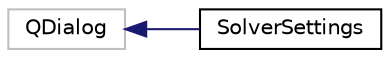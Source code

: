 digraph "Иерархия классов. Графический вид."
{
  edge [fontname="Helvetica",fontsize="10",labelfontname="Helvetica",labelfontsize="10"];
  node [fontname="Helvetica",fontsize="10",shape=record];
  rankdir="LR";
  Node24 [label="QDialog",height=0.2,width=0.4,color="grey75", fillcolor="white", style="filled"];
  Node24 -> Node0 [dir="back",color="midnightblue",fontsize="10",style="solid",fontname="Helvetica"];
  Node0 [label="SolverSettings",height=0.2,width=0.4,color="black", fillcolor="white", style="filled",URL="$class_solver_settings.html",tooltip="Класс, отвечающий за интерфейс формы настроек расчета и свободного движения "];
}
